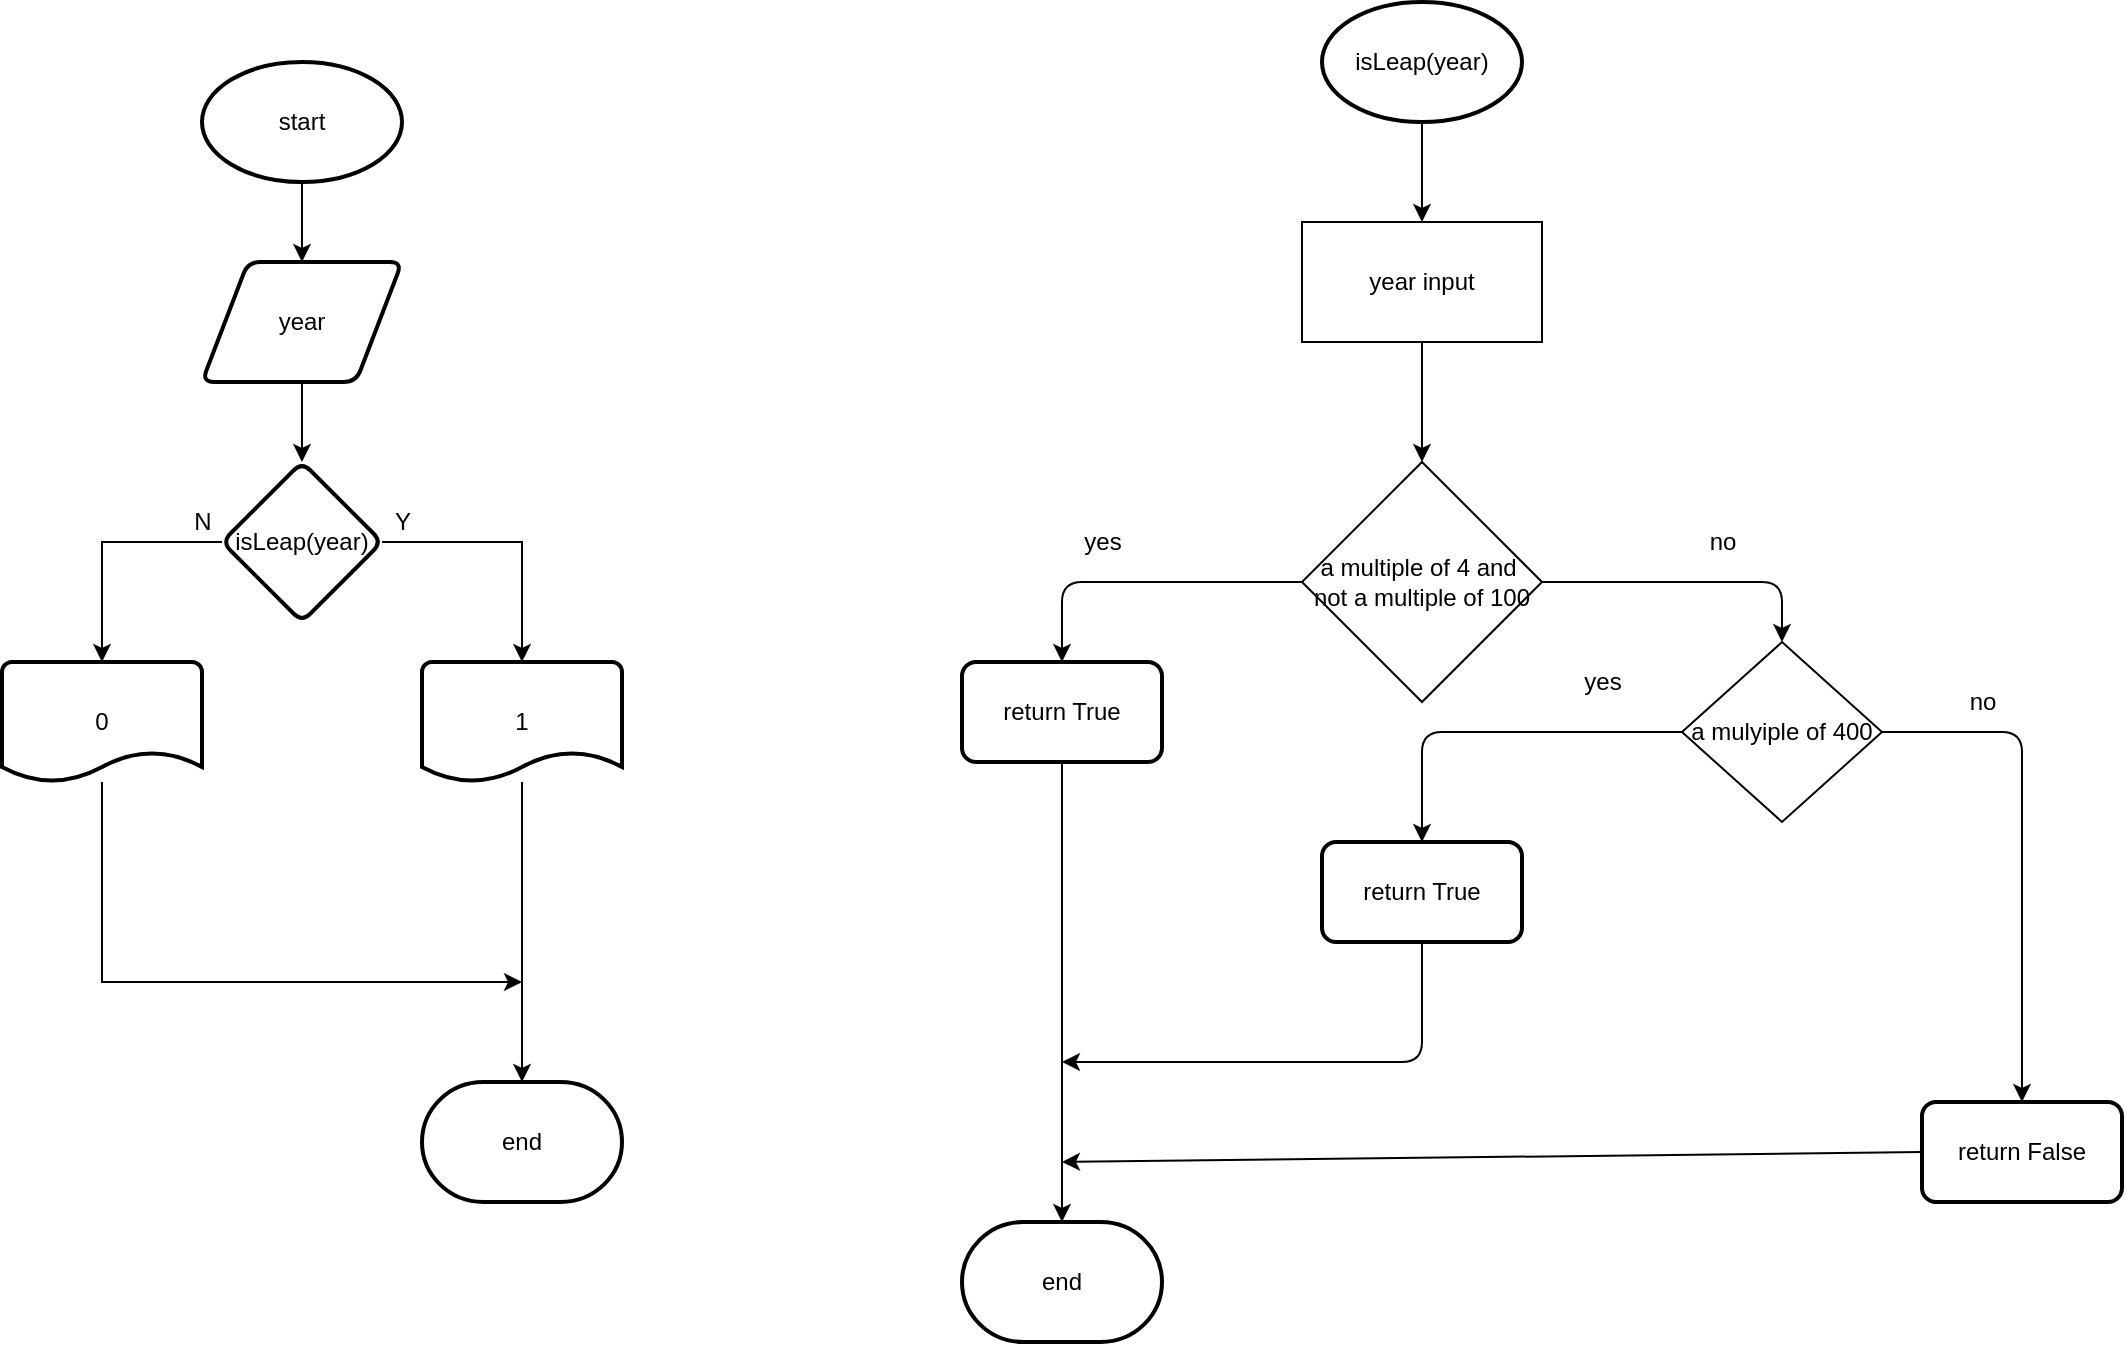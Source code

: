 <mxfile version="17.4.6" type="device"><diagram id="P2QzDnCP81HbVdJM_mKs" name="Page-1"><mxGraphModel dx="1426" dy="825" grid="1" gridSize="10" guides="1" tooltips="1" connect="1" arrows="1" fold="1" page="1" pageScale="1" pageWidth="827" pageHeight="1169" math="0" shadow="0"><root><mxCell id="0"/><mxCell id="1" parent="0"/><mxCell id="V_TnWiWrmX1sprRZMBmi-3" style="edgeStyle=orthogonalEdgeStyle;rounded=0;orthogonalLoop=1;jettySize=auto;html=1;entryX=0.5;entryY=0;entryDx=0;entryDy=0;" edge="1" parent="1" source="V_TnWiWrmX1sprRZMBmi-1" target="V_TnWiWrmX1sprRZMBmi-2"><mxGeometry relative="1" as="geometry"/></mxCell><mxCell id="V_TnWiWrmX1sprRZMBmi-1" value="start" style="strokeWidth=2;html=1;shape=mxgraph.flowchart.start_1;whiteSpace=wrap;" vertex="1" parent="1"><mxGeometry x="120" y="40" width="100" height="60" as="geometry"/></mxCell><mxCell id="V_TnWiWrmX1sprRZMBmi-5" value="" style="edgeStyle=orthogonalEdgeStyle;rounded=0;orthogonalLoop=1;jettySize=auto;html=1;entryX=0.5;entryY=0;entryDx=0;entryDy=0;" edge="1" parent="1" source="V_TnWiWrmX1sprRZMBmi-2" target="V_TnWiWrmX1sprRZMBmi-4"><mxGeometry relative="1" as="geometry"/></mxCell><mxCell id="V_TnWiWrmX1sprRZMBmi-2" value="year" style="shape=parallelogram;html=1;strokeWidth=2;perimeter=parallelogramPerimeter;whiteSpace=wrap;rounded=1;arcSize=12;size=0.23;" vertex="1" parent="1"><mxGeometry x="120" y="140" width="100" height="60" as="geometry"/></mxCell><mxCell id="V_TnWiWrmX1sprRZMBmi-9" value="" style="edgeStyle=orthogonalEdgeStyle;rounded=0;orthogonalLoop=1;jettySize=auto;html=1;entryX=0.5;entryY=0;entryDx=0;entryDy=0;entryPerimeter=0;" edge="1" parent="1" source="V_TnWiWrmX1sprRZMBmi-4" target="V_TnWiWrmX1sprRZMBmi-10"><mxGeometry relative="1" as="geometry"><mxPoint x="320" y="330" as="targetPoint"/></mxGeometry></mxCell><mxCell id="V_TnWiWrmX1sprRZMBmi-12" style="edgeStyle=orthogonalEdgeStyle;rounded=0;orthogonalLoop=1;jettySize=auto;html=1;entryX=0.5;entryY=0;entryDx=0;entryDy=0;entryPerimeter=0;" edge="1" parent="1" source="V_TnWiWrmX1sprRZMBmi-4" target="V_TnWiWrmX1sprRZMBmi-11"><mxGeometry relative="1" as="geometry"/></mxCell><mxCell id="V_TnWiWrmX1sprRZMBmi-4" value="isLeap(year)" style="rhombus;whiteSpace=wrap;html=1;strokeWidth=2;rounded=1;arcSize=12;" vertex="1" parent="1"><mxGeometry x="130" y="240" width="80" height="80" as="geometry"/></mxCell><mxCell id="V_TnWiWrmX1sprRZMBmi-7" value="Y" style="text;html=1;align=center;verticalAlign=middle;resizable=0;points=[];autosize=1;strokeColor=none;fillColor=none;" vertex="1" parent="1"><mxGeometry x="210" y="260" width="20" height="20" as="geometry"/></mxCell><mxCell id="V_TnWiWrmX1sprRZMBmi-14" style="edgeStyle=orthogonalEdgeStyle;rounded=0;orthogonalLoop=1;jettySize=auto;html=1;entryX=0.5;entryY=0;entryDx=0;entryDy=0;entryPerimeter=0;" edge="1" parent="1" source="V_TnWiWrmX1sprRZMBmi-10" target="V_TnWiWrmX1sprRZMBmi-15"><mxGeometry relative="1" as="geometry"><mxPoint x="280" y="520" as="targetPoint"/></mxGeometry></mxCell><mxCell id="V_TnWiWrmX1sprRZMBmi-10" value="1" style="strokeWidth=2;html=1;shape=mxgraph.flowchart.document2;whiteSpace=wrap;size=0.25;" vertex="1" parent="1"><mxGeometry x="230" y="340" width="100" height="60" as="geometry"/></mxCell><mxCell id="V_TnWiWrmX1sprRZMBmi-16" style="edgeStyle=orthogonalEdgeStyle;rounded=0;orthogonalLoop=1;jettySize=auto;html=1;" edge="1" parent="1" source="V_TnWiWrmX1sprRZMBmi-11"><mxGeometry relative="1" as="geometry"><mxPoint x="280" y="500" as="targetPoint"/><Array as="points"><mxPoint x="70" y="500"/></Array></mxGeometry></mxCell><mxCell id="V_TnWiWrmX1sprRZMBmi-11" value="0" style="strokeWidth=2;html=1;shape=mxgraph.flowchart.document2;whiteSpace=wrap;size=0.25;" vertex="1" parent="1"><mxGeometry x="20" y="340" width="100" height="60" as="geometry"/></mxCell><mxCell id="V_TnWiWrmX1sprRZMBmi-13" value="N" style="text;html=1;align=center;verticalAlign=middle;resizable=0;points=[];autosize=1;strokeColor=none;fillColor=none;" vertex="1" parent="1"><mxGeometry x="110" y="260" width="20" height="20" as="geometry"/></mxCell><mxCell id="V_TnWiWrmX1sprRZMBmi-15" value="end" style="strokeWidth=2;html=1;shape=mxgraph.flowchart.terminator;whiteSpace=wrap;" vertex="1" parent="1"><mxGeometry x="230" y="550" width="100" height="60" as="geometry"/></mxCell><mxCell id="V_TnWiWrmX1sprRZMBmi-41" value="" style="edgeStyle=orthogonalEdgeStyle;rounded=0;orthogonalLoop=1;jettySize=auto;html=1;" edge="1" parent="1" source="V_TnWiWrmX1sprRZMBmi-17" target="V_TnWiWrmX1sprRZMBmi-23"><mxGeometry relative="1" as="geometry"/></mxCell><mxCell id="V_TnWiWrmX1sprRZMBmi-17" value="isLeap(year)" style="strokeWidth=2;html=1;shape=mxgraph.flowchart.start_1;whiteSpace=wrap;" vertex="1" parent="1"><mxGeometry x="680" y="10" width="100" height="60" as="geometry"/></mxCell><mxCell id="V_TnWiWrmX1sprRZMBmi-22" style="edgeStyle=orthogonalEdgeStyle;rounded=0;orthogonalLoop=1;jettySize=auto;html=1;" edge="1" parent="1" source="V_TnWiWrmX1sprRZMBmi-23"><mxGeometry relative="1" as="geometry"><mxPoint x="730" y="240" as="targetPoint"/></mxGeometry></mxCell><mxCell id="V_TnWiWrmX1sprRZMBmi-23" value="year input" style="rounded=0;whiteSpace=wrap;html=1;" vertex="1" parent="1"><mxGeometry x="670" y="120" width="120" height="60" as="geometry"/></mxCell><mxCell id="V_TnWiWrmX1sprRZMBmi-24" value="end" style="strokeWidth=2;html=1;shape=mxgraph.flowchart.terminator;whiteSpace=wrap;" vertex="1" parent="1"><mxGeometry x="500" y="620" width="100" height="60" as="geometry"/></mxCell><mxCell id="V_TnWiWrmX1sprRZMBmi-25" style="edgeStyle=none;html=1;entryX=0.5;entryY=0;entryDx=0;entryDy=0;" edge="1" parent="1" source="V_TnWiWrmX1sprRZMBmi-27" target="V_TnWiWrmX1sprRZMBmi-42"><mxGeometry relative="1" as="geometry"><mxPoint x="550" y="330" as="targetPoint"/><Array as="points"><mxPoint x="550" y="300"/></Array></mxGeometry></mxCell><mxCell id="V_TnWiWrmX1sprRZMBmi-26" style="edgeStyle=none;html=1;" edge="1" parent="1" source="V_TnWiWrmX1sprRZMBmi-27"><mxGeometry relative="1" as="geometry"><mxPoint x="910" y="330" as="targetPoint"/><Array as="points"><mxPoint x="910" y="300"/></Array></mxGeometry></mxCell><mxCell id="V_TnWiWrmX1sprRZMBmi-27" value="&lt;span&gt;a multiple of 4 and&amp;nbsp;&lt;/span&gt;&lt;br&gt;&lt;span&gt;not a multiple of 100&lt;/span&gt;" style="rhombus;whiteSpace=wrap;html=1;" vertex="1" parent="1"><mxGeometry x="670" y="240" width="120" height="120" as="geometry"/></mxCell><mxCell id="V_TnWiWrmX1sprRZMBmi-28" style="edgeStyle=none;html=1;entryX=0.5;entryY=0;entryDx=0;entryDy=0;entryPerimeter=0;exitX=0.5;exitY=1;exitDx=0;exitDy=0;" edge="1" parent="1" source="V_TnWiWrmX1sprRZMBmi-42" target="V_TnWiWrmX1sprRZMBmi-24"><mxGeometry relative="1" as="geometry"><mxPoint x="550" y="600" as="targetPoint"/><mxPoint x="550" y="410" as="sourcePoint"/></mxGeometry></mxCell><mxCell id="V_TnWiWrmX1sprRZMBmi-30" style="edgeStyle=none;html=1;entryX=0.5;entryY=0;entryDx=0;entryDy=0;" edge="1" parent="1" source="V_TnWiWrmX1sprRZMBmi-32" target="V_TnWiWrmX1sprRZMBmi-46"><mxGeometry relative="1" as="geometry"><mxPoint x="750" y="400" as="targetPoint"/><Array as="points"><mxPoint x="730" y="375"/></Array></mxGeometry></mxCell><mxCell id="V_TnWiWrmX1sprRZMBmi-31" style="edgeStyle=none;html=1;entryX=0.5;entryY=0;entryDx=0;entryDy=0;" edge="1" parent="1" source="V_TnWiWrmX1sprRZMBmi-32" target="V_TnWiWrmX1sprRZMBmi-47"><mxGeometry relative="1" as="geometry"><mxPoint x="1030" y="550" as="targetPoint"/><Array as="points"><mxPoint x="1030" y="375"/></Array></mxGeometry></mxCell><mxCell id="V_TnWiWrmX1sprRZMBmi-32" value="a mulyiple of 400" style="rhombus;whiteSpace=wrap;html=1;" vertex="1" parent="1"><mxGeometry x="860" y="330" width="100" height="90" as="geometry"/></mxCell><mxCell id="V_TnWiWrmX1sprRZMBmi-33" style="edgeStyle=none;html=1;exitX=0.5;exitY=1;exitDx=0;exitDy=0;" edge="1" parent="1" source="V_TnWiWrmX1sprRZMBmi-46"><mxGeometry relative="1" as="geometry"><mxPoint x="550" y="540" as="targetPoint"/><Array as="points"><mxPoint x="730" y="540"/></Array><mxPoint x="735" y="480" as="sourcePoint"/></mxGeometry></mxCell><mxCell id="V_TnWiWrmX1sprRZMBmi-35" style="edgeStyle=none;html=1;exitX=0;exitY=0.5;exitDx=0;exitDy=0;" edge="1" parent="1" source="V_TnWiWrmX1sprRZMBmi-47"><mxGeometry relative="1" as="geometry"><mxPoint x="550" y="590" as="targetPoint"/><mxPoint x="970" y="590" as="sourcePoint"/></mxGeometry></mxCell><mxCell id="V_TnWiWrmX1sprRZMBmi-37" value="yes" style="text;html=1;align=center;verticalAlign=middle;resizable=0;points=[];autosize=1;strokeColor=none;fillColor=none;" vertex="1" parent="1"><mxGeometry x="555" y="270" width="30" height="20" as="geometry"/></mxCell><mxCell id="V_TnWiWrmX1sprRZMBmi-38" value="no" style="text;html=1;align=center;verticalAlign=middle;resizable=0;points=[];autosize=1;strokeColor=none;fillColor=none;" vertex="1" parent="1"><mxGeometry x="865" y="270" width="30" height="20" as="geometry"/></mxCell><mxCell id="V_TnWiWrmX1sprRZMBmi-39" value="yes" style="text;html=1;align=center;verticalAlign=middle;resizable=0;points=[];autosize=1;strokeColor=none;fillColor=none;" vertex="1" parent="1"><mxGeometry x="805" y="340" width="30" height="20" as="geometry"/></mxCell><mxCell id="V_TnWiWrmX1sprRZMBmi-40" value="no" style="text;html=1;align=center;verticalAlign=middle;resizable=0;points=[];autosize=1;strokeColor=none;fillColor=none;" vertex="1" parent="1"><mxGeometry x="995" y="350" width="30" height="20" as="geometry"/></mxCell><mxCell id="V_TnWiWrmX1sprRZMBmi-42" value="return True" style="rounded=1;whiteSpace=wrap;html=1;absoluteArcSize=1;arcSize=14;strokeWidth=2;" vertex="1" parent="1"><mxGeometry x="500" y="340" width="100" height="50" as="geometry"/></mxCell><mxCell id="V_TnWiWrmX1sprRZMBmi-46" value="return True" style="rounded=1;whiteSpace=wrap;html=1;absoluteArcSize=1;arcSize=14;strokeWidth=2;" vertex="1" parent="1"><mxGeometry x="680" y="430" width="100" height="50" as="geometry"/></mxCell><mxCell id="V_TnWiWrmX1sprRZMBmi-47" value="return False" style="rounded=1;whiteSpace=wrap;html=1;absoluteArcSize=1;arcSize=14;strokeWidth=2;" vertex="1" parent="1"><mxGeometry x="980" y="560" width="100" height="50" as="geometry"/></mxCell></root></mxGraphModel></diagram></mxfile>